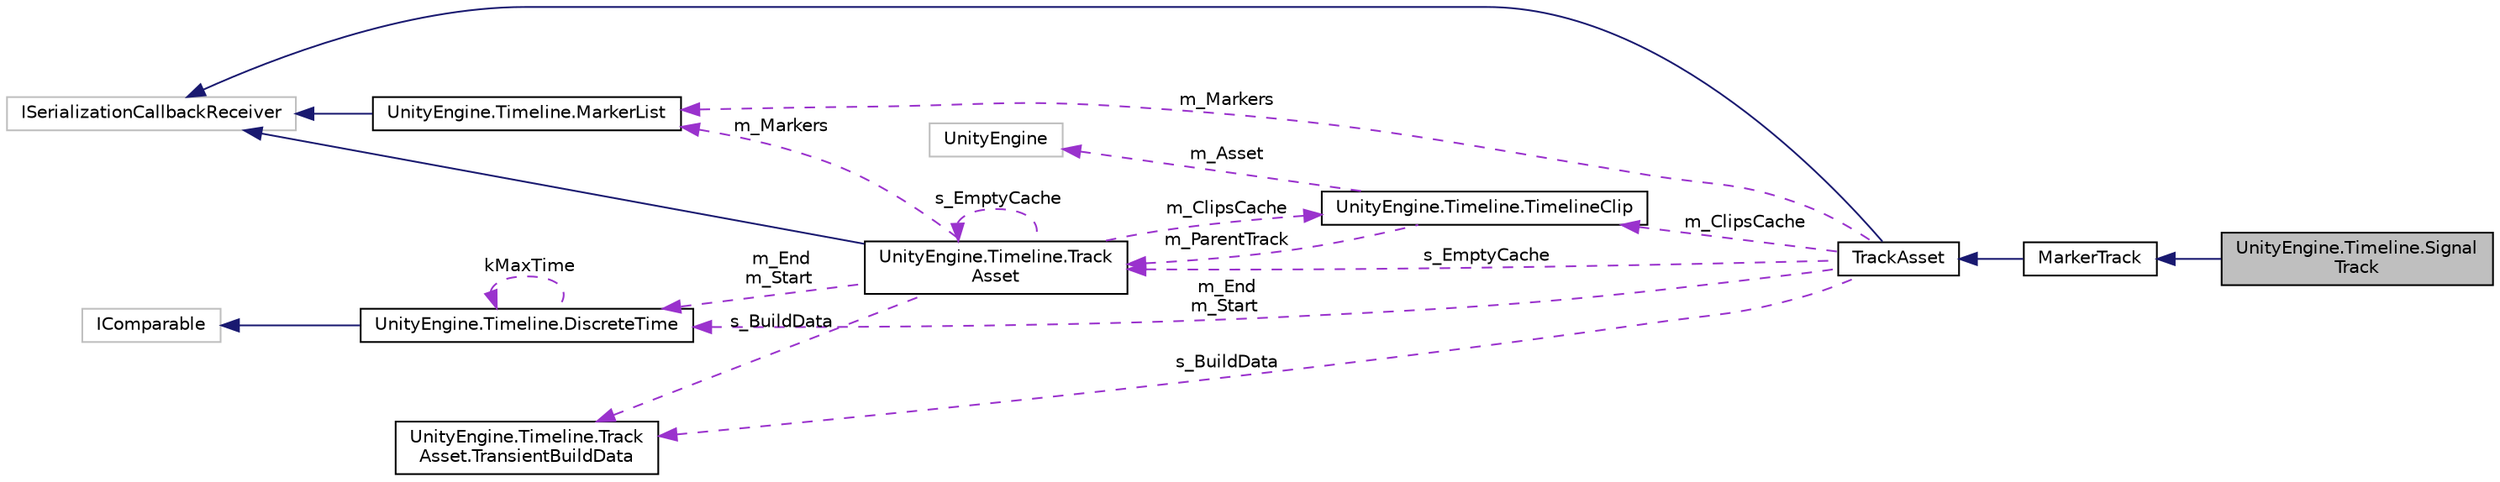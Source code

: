 digraph "UnityEngine.Timeline.SignalTrack"
{
 // LATEX_PDF_SIZE
  edge [fontname="Helvetica",fontsize="10",labelfontname="Helvetica",labelfontsize="10"];
  node [fontname="Helvetica",fontsize="10",shape=record];
  rankdir="LR";
  Node1 [label="UnityEngine.Timeline.Signal\lTrack",height=0.2,width=0.4,color="black", fillcolor="grey75", style="filled", fontcolor="black",tooltip="Use this track to emit signals to a bound SignalReceiver."];
  Node2 -> Node1 [dir="back",color="midnightblue",fontsize="10",style="solid",fontname="Helvetica"];
  Node2 [label="MarkerTrack",height=0.2,width=0.4,color="black", fillcolor="white", style="filled",URL="$class_unity_engine_1_1_timeline_1_1_marker_track.html",tooltip="Use this track to add Markers bound to a GameObject."];
  Node3 -> Node2 [dir="back",color="midnightblue",fontsize="10",style="solid",fontname="Helvetica"];
  Node3 [label="TrackAsset",height=0.2,width=0.4,color="black", fillcolor="white", style="filled",URL="$class_unity_engine_1_1_timeline_1_1_track_asset.html",tooltip="A PlayableAsset representing a track inside a timeline."];
  Node4 -> Node3 [dir="back",color="midnightblue",fontsize="10",style="solid",fontname="Helvetica"];
  Node4 [label="ISerializationCallbackReceiver",height=0.2,width=0.4,color="grey75", fillcolor="white", style="filled",tooltip=" "];
  Node5 -> Node3 [dir="back",color="darkorchid3",fontsize="10",style="dashed",label=" m_Markers" ,fontname="Helvetica"];
  Node5 [label="UnityEngine.Timeline.MarkerList",height=0.2,width=0.4,color="black", fillcolor="white", style="filled",URL="$struct_unity_engine_1_1_timeline_1_1_marker_list.html",tooltip=" "];
  Node4 -> Node5 [dir="back",color="midnightblue",fontsize="10",style="solid",fontname="Helvetica"];
  Node6 -> Node3 [dir="back",color="darkorchid3",fontsize="10",style="dashed",label=" m_End\nm_Start" ,fontname="Helvetica"];
  Node6 [label="UnityEngine.Timeline.DiscreteTime",height=0.2,width=0.4,color="black", fillcolor="white", style="filled",URL="$struct_unity_engine_1_1_timeline_1_1_discrete_time.html",tooltip=" "];
  Node7 -> Node6 [dir="back",color="midnightblue",fontsize="10",style="solid",fontname="Helvetica"];
  Node7 [label="IComparable",height=0.2,width=0.4,color="grey75", fillcolor="white", style="filled",tooltip=" "];
  Node6 -> Node6 [dir="back",color="darkorchid3",fontsize="10",style="dashed",label=" kMaxTime" ,fontname="Helvetica"];
  Node8 -> Node3 [dir="back",color="darkorchid3",fontsize="10",style="dashed",label=" m_ClipsCache" ,fontname="Helvetica"];
  Node8 [label="UnityEngine.Timeline.TimelineClip",height=0.2,width=0.4,color="black", fillcolor="white", style="filled",URL="$class_unity_engine_1_1_timeline_1_1_timeline_clip.html",tooltip="Represents a clip on the timeline."];
  Node9 -> Node8 [dir="back",color="darkorchid3",fontsize="10",style="dashed",label=" m_Asset" ,fontname="Helvetica"];
  Node9 [label="UnityEngine",height=0.2,width=0.4,color="grey75", fillcolor="white", style="filled",tooltip=" "];
  Node10 -> Node8 [dir="back",color="darkorchid3",fontsize="10",style="dashed",label=" m_ParentTrack" ,fontname="Helvetica"];
  Node10 [label="UnityEngine.Timeline.Track\lAsset",height=0.2,width=0.4,color="black", fillcolor="white", style="filled",URL="$class_unity_engine_1_1_timeline_1_1_track_asset.html",tooltip="A PlayableAsset representing a track inside a timeline."];
  Node4 -> Node10 [dir="back",color="midnightblue",fontsize="10",style="solid",fontname="Helvetica"];
  Node5 -> Node10 [dir="back",color="darkorchid3",fontsize="10",style="dashed",label=" m_Markers" ,fontname="Helvetica"];
  Node6 -> Node10 [dir="back",color="darkorchid3",fontsize="10",style="dashed",label=" m_End\nm_Start" ,fontname="Helvetica"];
  Node8 -> Node10 [dir="back",color="darkorchid3",fontsize="10",style="dashed",label=" m_ClipsCache" ,fontname="Helvetica"];
  Node10 -> Node10 [dir="back",color="darkorchid3",fontsize="10",style="dashed",label=" s_EmptyCache" ,fontname="Helvetica"];
  Node11 -> Node10 [dir="back",color="darkorchid3",fontsize="10",style="dashed",label=" s_BuildData" ,fontname="Helvetica"];
  Node11 [label="UnityEngine.Timeline.Track\lAsset.TransientBuildData",height=0.2,width=0.4,color="black", fillcolor="white", style="filled",URL="$struct_unity_engine_1_1_timeline_1_1_track_asset_1_1_transient_build_data.html",tooltip=" "];
  Node10 -> Node3 [dir="back",color="darkorchid3",fontsize="10",style="dashed",label=" s_EmptyCache" ,fontname="Helvetica"];
  Node11 -> Node3 [dir="back",color="darkorchid3",fontsize="10",style="dashed",label=" s_BuildData" ,fontname="Helvetica"];
}
